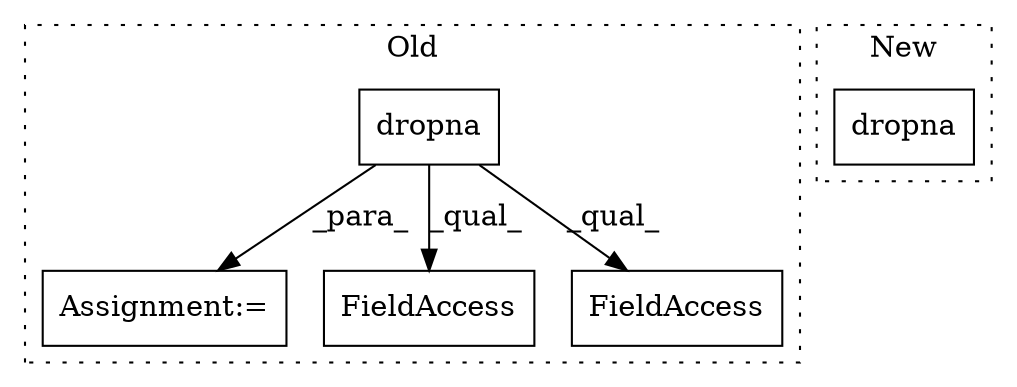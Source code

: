digraph G {
subgraph cluster0 {
1 [label="dropna" a="32" s="4894" l="8" shape="box"];
3 [label="Assignment:=" a="7" s="5050" l="1" shape="box"];
4 [label="FieldAccess" a="22" s="5051" l="22" shape="box"];
5 [label="FieldAccess" a="22" s="4929" l="20" shape="box"];
label = "Old";
style="dotted";
}
subgraph cluster1 {
2 [label="dropna" a="32" s="4813" l="8" shape="box"];
label = "New";
style="dotted";
}
1 -> 4 [label="_qual_"];
1 -> 5 [label="_qual_"];
1 -> 3 [label="_para_"];
}
